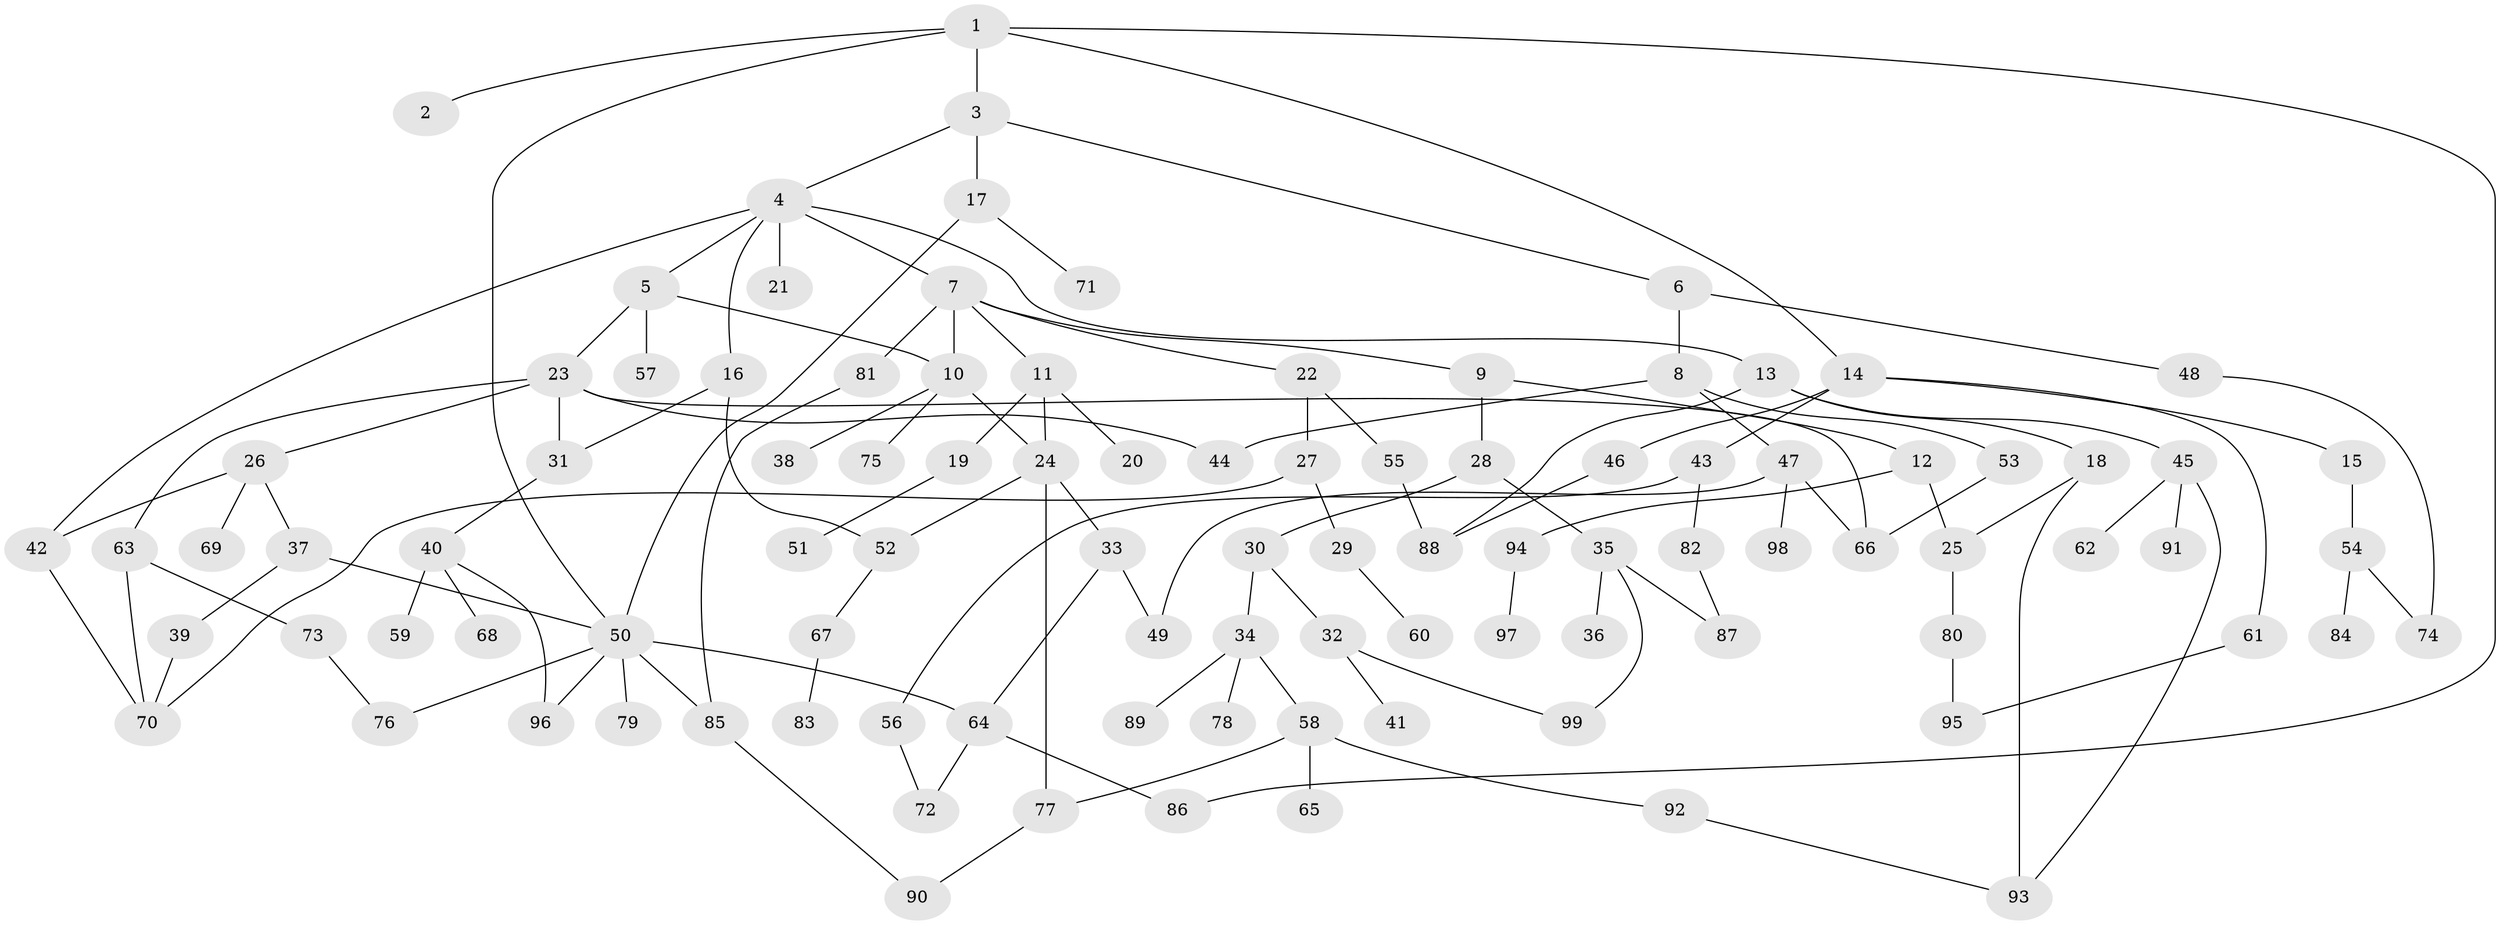 // Generated by graph-tools (version 1.1) at 2025/10/02/27/25 16:10:52]
// undirected, 99 vertices, 129 edges
graph export_dot {
graph [start="1"]
  node [color=gray90,style=filled];
  1;
  2;
  3;
  4;
  5;
  6;
  7;
  8;
  9;
  10;
  11;
  12;
  13;
  14;
  15;
  16;
  17;
  18;
  19;
  20;
  21;
  22;
  23;
  24;
  25;
  26;
  27;
  28;
  29;
  30;
  31;
  32;
  33;
  34;
  35;
  36;
  37;
  38;
  39;
  40;
  41;
  42;
  43;
  44;
  45;
  46;
  47;
  48;
  49;
  50;
  51;
  52;
  53;
  54;
  55;
  56;
  57;
  58;
  59;
  60;
  61;
  62;
  63;
  64;
  65;
  66;
  67;
  68;
  69;
  70;
  71;
  72;
  73;
  74;
  75;
  76;
  77;
  78;
  79;
  80;
  81;
  82;
  83;
  84;
  85;
  86;
  87;
  88;
  89;
  90;
  91;
  92;
  93;
  94;
  95;
  96;
  97;
  98;
  99;
  1 -- 2;
  1 -- 3;
  1 -- 14;
  1 -- 50;
  1 -- 86;
  3 -- 4;
  3 -- 6;
  3 -- 17;
  4 -- 5;
  4 -- 7;
  4 -- 13;
  4 -- 16;
  4 -- 21;
  4 -- 42;
  5 -- 10;
  5 -- 23;
  5 -- 57;
  6 -- 8;
  6 -- 48;
  7 -- 9;
  7 -- 11;
  7 -- 22;
  7 -- 81;
  7 -- 10;
  8 -- 44;
  8 -- 47;
  8 -- 53;
  9 -- 12;
  9 -- 28;
  10 -- 38;
  10 -- 75;
  10 -- 24;
  11 -- 19;
  11 -- 20;
  11 -- 24;
  12 -- 94;
  12 -- 25;
  13 -- 18;
  13 -- 45;
  13 -- 88;
  14 -- 15;
  14 -- 43;
  14 -- 46;
  14 -- 61;
  15 -- 54;
  16 -- 31;
  16 -- 52;
  17 -- 71;
  17 -- 50;
  18 -- 25;
  18 -- 93;
  19 -- 51;
  22 -- 27;
  22 -- 55;
  23 -- 26;
  23 -- 31;
  23 -- 63;
  23 -- 66;
  23 -- 44;
  24 -- 33;
  24 -- 52;
  24 -- 77;
  25 -- 80;
  26 -- 37;
  26 -- 42;
  26 -- 69;
  27 -- 29;
  27 -- 70;
  28 -- 30;
  28 -- 35;
  29 -- 60;
  30 -- 32;
  30 -- 34;
  31 -- 40;
  32 -- 41;
  32 -- 99;
  33 -- 49;
  33 -- 64;
  34 -- 58;
  34 -- 78;
  34 -- 89;
  35 -- 36;
  35 -- 87;
  35 -- 99;
  37 -- 39;
  37 -- 50;
  39 -- 70;
  40 -- 59;
  40 -- 68;
  40 -- 96;
  42 -- 70;
  43 -- 56;
  43 -- 82;
  45 -- 62;
  45 -- 91;
  45 -- 93;
  46 -- 88;
  47 -- 98;
  47 -- 49;
  47 -- 66;
  48 -- 74;
  50 -- 76;
  50 -- 79;
  50 -- 96;
  50 -- 85;
  50 -- 64;
  52 -- 67;
  53 -- 66;
  54 -- 74;
  54 -- 84;
  55 -- 88;
  56 -- 72;
  58 -- 65;
  58 -- 92;
  58 -- 77;
  61 -- 95;
  63 -- 70;
  63 -- 73;
  64 -- 72;
  64 -- 86;
  67 -- 83;
  73 -- 76;
  77 -- 90;
  80 -- 95;
  81 -- 85;
  82 -- 87;
  85 -- 90;
  92 -- 93;
  94 -- 97;
}
